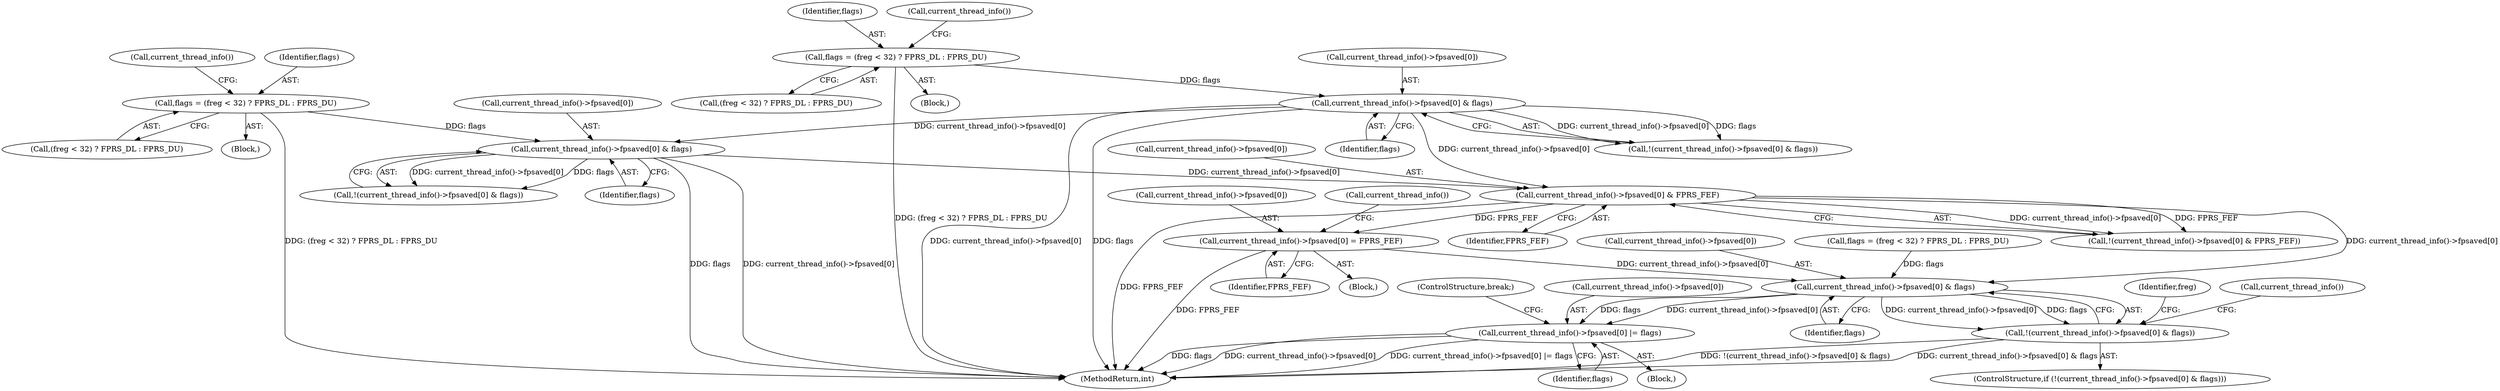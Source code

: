 digraph "0_linux_a8b0ca17b80e92faab46ee7179ba9e99ccb61233_42@API" {
"1001316" [label="(Call,current_thread_info()->fpsaved[0] = FPRS_FEF)"];
"1001308" [label="(Call,current_thread_info()->fpsaved[0] & FPRS_FEF)"];
"1001114" [label="(Call,current_thread_info()->fpsaved[0] & flags)"];
"1001104" [label="(Call,flags = (freg < 32) ? FPRS_DL : FPRS_DU)"];
"1001209" [label="(Call,current_thread_info()->fpsaved[0] & flags)"];
"1001199" [label="(Call,flags = (freg < 32) ? FPRS_DL : FPRS_DU)"];
"1001332" [label="(Call,current_thread_info()->fpsaved[0] & flags)"];
"1001331" [label="(Call,!(current_thread_info()->fpsaved[0] & flags))"];
"1001365" [label="(Call,current_thread_info()->fpsaved[0] |= flags)"];
"1001105" [label="(Identifier,flags)"];
"1001372" [label="(ControlStructure,break;)"];
"1001212" [label="(Call,current_thread_info())"];
"1001317" [label="(Call,current_thread_info()->fpsaved[0])"];
"1001333" [label="(Call,current_thread_info()->fpsaved[0])"];
"1001895" [label="(MethodReturn,int)"];
"1001322" [label="(Identifier,FPRS_FEF)"];
"1001258" [label="(Block,)"];
"1001215" [label="(Identifier,flags)"];
"1001064" [label="(Block,)"];
"1001332" [label="(Call,current_thread_info()->fpsaved[0] & flags)"];
"1001201" [label="(Call,(freg < 32) ? FPRS_DL : FPRS_DU)"];
"1001117" [label="(Call,current_thread_info())"];
"1001208" [label="(Call,!(current_thread_info()->fpsaved[0] & flags))"];
"1001114" [label="(Call,current_thread_info()->fpsaved[0] & flags)"];
"1001106" [label="(Call,(freg < 32) ? FPRS_DL : FPRS_DU)"];
"1001326" [label="(Call,current_thread_info())"];
"1001338" [label="(Identifier,flags)"];
"1001199" [label="(Call,flags = (freg < 32) ? FPRS_DL : FPRS_DU)"];
"1001209" [label="(Call,current_thread_info()->fpsaved[0] & flags)"];
"1001307" [label="(Call,!(current_thread_info()->fpsaved[0] & FPRS_FEF))"];
"1001200" [label="(Identifier,flags)"];
"1001104" [label="(Call,flags = (freg < 32) ? FPRS_DL : FPRS_DU)"];
"1001342" [label="(Identifier,freg)"];
"1001366" [label="(Call,current_thread_info()->fpsaved[0])"];
"1001365" [label="(Call,current_thread_info()->fpsaved[0] |= flags)"];
"1001159" [label="(Block,)"];
"1001113" [label="(Call,!(current_thread_info()->fpsaved[0] & flags))"];
"1001316" [label="(Call,current_thread_info()->fpsaved[0] = FPRS_FEF)"];
"1001298" [label="(Call,flags = (freg < 32) ? FPRS_DL : FPRS_DU)"];
"1001120" [label="(Identifier,flags)"];
"1001115" [label="(Call,current_thread_info()->fpsaved[0])"];
"1001371" [label="(Identifier,flags)"];
"1001308" [label="(Call,current_thread_info()->fpsaved[0] & FPRS_FEF)"];
"1001330" [label="(ControlStructure,if (!(current_thread_info()->fpsaved[0] & flags)))"];
"1001309" [label="(Call,current_thread_info()->fpsaved[0])"];
"1001314" [label="(Identifier,FPRS_FEF)"];
"1001210" [label="(Call,current_thread_info()->fpsaved[0])"];
"1001368" [label="(Call,current_thread_info())"];
"1001331" [label="(Call,!(current_thread_info()->fpsaved[0] & flags))"];
"1001315" [label="(Block,)"];
"1001316" -> "1001315"  [label="AST: "];
"1001316" -> "1001322"  [label="CFG: "];
"1001317" -> "1001316"  [label="AST: "];
"1001322" -> "1001316"  [label="AST: "];
"1001326" -> "1001316"  [label="CFG: "];
"1001316" -> "1001895"  [label="DDG: FPRS_FEF"];
"1001308" -> "1001316"  [label="DDG: FPRS_FEF"];
"1001316" -> "1001332"  [label="DDG: current_thread_info()->fpsaved[0]"];
"1001308" -> "1001307"  [label="AST: "];
"1001308" -> "1001314"  [label="CFG: "];
"1001309" -> "1001308"  [label="AST: "];
"1001314" -> "1001308"  [label="AST: "];
"1001307" -> "1001308"  [label="CFG: "];
"1001308" -> "1001895"  [label="DDG: FPRS_FEF"];
"1001308" -> "1001307"  [label="DDG: current_thread_info()->fpsaved[0]"];
"1001308" -> "1001307"  [label="DDG: FPRS_FEF"];
"1001114" -> "1001308"  [label="DDG: current_thread_info()->fpsaved[0]"];
"1001209" -> "1001308"  [label="DDG: current_thread_info()->fpsaved[0]"];
"1001308" -> "1001332"  [label="DDG: current_thread_info()->fpsaved[0]"];
"1001114" -> "1001113"  [label="AST: "];
"1001114" -> "1001120"  [label="CFG: "];
"1001115" -> "1001114"  [label="AST: "];
"1001120" -> "1001114"  [label="AST: "];
"1001113" -> "1001114"  [label="CFG: "];
"1001114" -> "1001895"  [label="DDG: current_thread_info()->fpsaved[0]"];
"1001114" -> "1001895"  [label="DDG: flags"];
"1001114" -> "1001113"  [label="DDG: current_thread_info()->fpsaved[0]"];
"1001114" -> "1001113"  [label="DDG: flags"];
"1001104" -> "1001114"  [label="DDG: flags"];
"1001114" -> "1001209"  [label="DDG: current_thread_info()->fpsaved[0]"];
"1001104" -> "1001064"  [label="AST: "];
"1001104" -> "1001106"  [label="CFG: "];
"1001105" -> "1001104"  [label="AST: "];
"1001106" -> "1001104"  [label="AST: "];
"1001117" -> "1001104"  [label="CFG: "];
"1001104" -> "1001895"  [label="DDG: (freg < 32) ? FPRS_DL : FPRS_DU"];
"1001209" -> "1001208"  [label="AST: "];
"1001209" -> "1001215"  [label="CFG: "];
"1001210" -> "1001209"  [label="AST: "];
"1001215" -> "1001209"  [label="AST: "];
"1001208" -> "1001209"  [label="CFG: "];
"1001209" -> "1001895"  [label="DDG: flags"];
"1001209" -> "1001895"  [label="DDG: current_thread_info()->fpsaved[0]"];
"1001209" -> "1001208"  [label="DDG: current_thread_info()->fpsaved[0]"];
"1001209" -> "1001208"  [label="DDG: flags"];
"1001199" -> "1001209"  [label="DDG: flags"];
"1001199" -> "1001159"  [label="AST: "];
"1001199" -> "1001201"  [label="CFG: "];
"1001200" -> "1001199"  [label="AST: "];
"1001201" -> "1001199"  [label="AST: "];
"1001212" -> "1001199"  [label="CFG: "];
"1001199" -> "1001895"  [label="DDG: (freg < 32) ? FPRS_DL : FPRS_DU"];
"1001332" -> "1001331"  [label="AST: "];
"1001332" -> "1001338"  [label="CFG: "];
"1001333" -> "1001332"  [label="AST: "];
"1001338" -> "1001332"  [label="AST: "];
"1001331" -> "1001332"  [label="CFG: "];
"1001332" -> "1001331"  [label="DDG: current_thread_info()->fpsaved[0]"];
"1001332" -> "1001331"  [label="DDG: flags"];
"1001298" -> "1001332"  [label="DDG: flags"];
"1001332" -> "1001365"  [label="DDG: current_thread_info()->fpsaved[0]"];
"1001332" -> "1001365"  [label="DDG: flags"];
"1001331" -> "1001330"  [label="AST: "];
"1001342" -> "1001331"  [label="CFG: "];
"1001368" -> "1001331"  [label="CFG: "];
"1001331" -> "1001895"  [label="DDG: current_thread_info()->fpsaved[0] & flags"];
"1001331" -> "1001895"  [label="DDG: !(current_thread_info()->fpsaved[0] & flags)"];
"1001365" -> "1001258"  [label="AST: "];
"1001365" -> "1001371"  [label="CFG: "];
"1001366" -> "1001365"  [label="AST: "];
"1001371" -> "1001365"  [label="AST: "];
"1001372" -> "1001365"  [label="CFG: "];
"1001365" -> "1001895"  [label="DDG: flags"];
"1001365" -> "1001895"  [label="DDG: current_thread_info()->fpsaved[0]"];
"1001365" -> "1001895"  [label="DDG: current_thread_info()->fpsaved[0] |= flags"];
}
